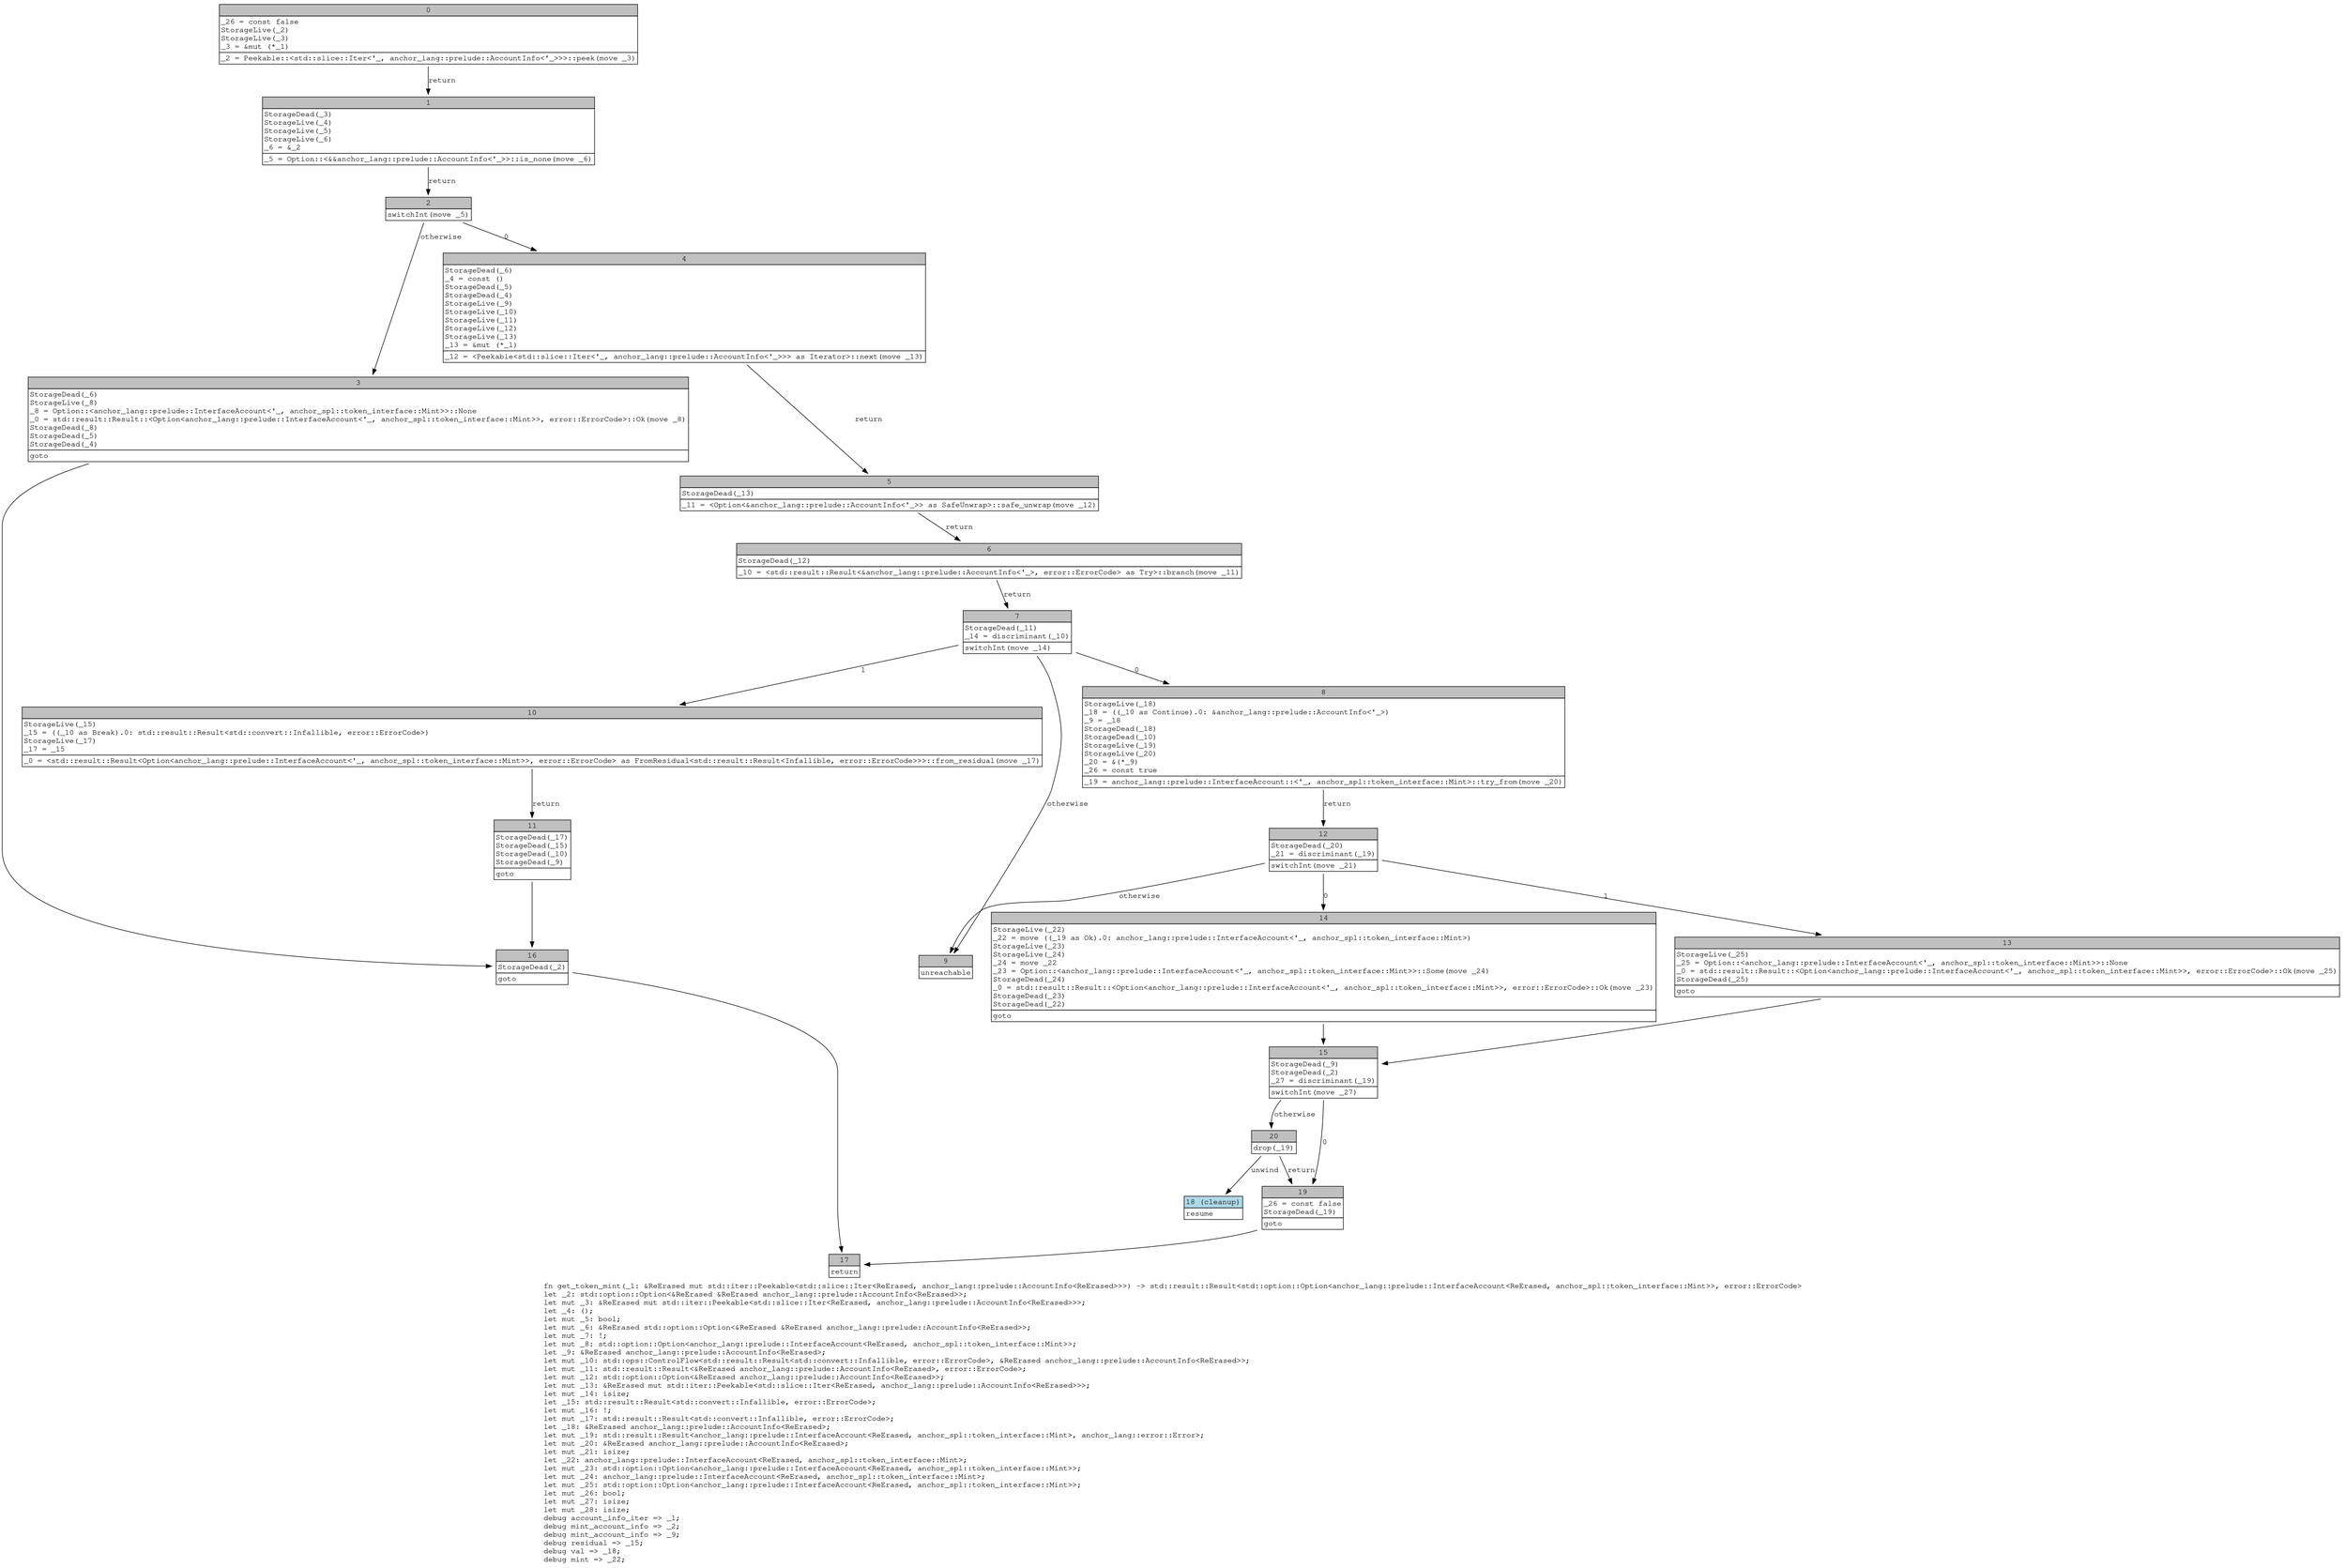 digraph Mir_0_1457 {
    graph [fontname="Courier, monospace"];
    node [fontname="Courier, monospace"];
    edge [fontname="Courier, monospace"];
    label=<fn get_token_mint(_1: &amp;ReErased mut std::iter::Peekable&lt;std::slice::Iter&lt;ReErased, anchor_lang::prelude::AccountInfo&lt;ReErased&gt;&gt;&gt;) -&gt; std::result::Result&lt;std::option::Option&lt;anchor_lang::prelude::InterfaceAccount&lt;ReErased, anchor_spl::token_interface::Mint&gt;&gt;, error::ErrorCode&gt;<br align="left"/>let _2: std::option::Option&lt;&amp;ReErased &amp;ReErased anchor_lang::prelude::AccountInfo&lt;ReErased&gt;&gt;;<br align="left"/>let mut _3: &amp;ReErased mut std::iter::Peekable&lt;std::slice::Iter&lt;ReErased, anchor_lang::prelude::AccountInfo&lt;ReErased&gt;&gt;&gt;;<br align="left"/>let _4: ();<br align="left"/>let mut _5: bool;<br align="left"/>let mut _6: &amp;ReErased std::option::Option&lt;&amp;ReErased &amp;ReErased anchor_lang::prelude::AccountInfo&lt;ReErased&gt;&gt;;<br align="left"/>let mut _7: !;<br align="left"/>let mut _8: std::option::Option&lt;anchor_lang::prelude::InterfaceAccount&lt;ReErased, anchor_spl::token_interface::Mint&gt;&gt;;<br align="left"/>let _9: &amp;ReErased anchor_lang::prelude::AccountInfo&lt;ReErased&gt;;<br align="left"/>let mut _10: std::ops::ControlFlow&lt;std::result::Result&lt;std::convert::Infallible, error::ErrorCode&gt;, &amp;ReErased anchor_lang::prelude::AccountInfo&lt;ReErased&gt;&gt;;<br align="left"/>let mut _11: std::result::Result&lt;&amp;ReErased anchor_lang::prelude::AccountInfo&lt;ReErased&gt;, error::ErrorCode&gt;;<br align="left"/>let mut _12: std::option::Option&lt;&amp;ReErased anchor_lang::prelude::AccountInfo&lt;ReErased&gt;&gt;;<br align="left"/>let mut _13: &amp;ReErased mut std::iter::Peekable&lt;std::slice::Iter&lt;ReErased, anchor_lang::prelude::AccountInfo&lt;ReErased&gt;&gt;&gt;;<br align="left"/>let mut _14: isize;<br align="left"/>let _15: std::result::Result&lt;std::convert::Infallible, error::ErrorCode&gt;;<br align="left"/>let mut _16: !;<br align="left"/>let mut _17: std::result::Result&lt;std::convert::Infallible, error::ErrorCode&gt;;<br align="left"/>let _18: &amp;ReErased anchor_lang::prelude::AccountInfo&lt;ReErased&gt;;<br align="left"/>let mut _19: std::result::Result&lt;anchor_lang::prelude::InterfaceAccount&lt;ReErased, anchor_spl::token_interface::Mint&gt;, anchor_lang::error::Error&gt;;<br align="left"/>let mut _20: &amp;ReErased anchor_lang::prelude::AccountInfo&lt;ReErased&gt;;<br align="left"/>let mut _21: isize;<br align="left"/>let _22: anchor_lang::prelude::InterfaceAccount&lt;ReErased, anchor_spl::token_interface::Mint&gt;;<br align="left"/>let mut _23: std::option::Option&lt;anchor_lang::prelude::InterfaceAccount&lt;ReErased, anchor_spl::token_interface::Mint&gt;&gt;;<br align="left"/>let mut _24: anchor_lang::prelude::InterfaceAccount&lt;ReErased, anchor_spl::token_interface::Mint&gt;;<br align="left"/>let mut _25: std::option::Option&lt;anchor_lang::prelude::InterfaceAccount&lt;ReErased, anchor_spl::token_interface::Mint&gt;&gt;;<br align="left"/>let mut _26: bool;<br align="left"/>let mut _27: isize;<br align="left"/>let mut _28: isize;<br align="left"/>debug account_info_iter =&gt; _1;<br align="left"/>debug mint_account_info =&gt; _2;<br align="left"/>debug mint_account_info =&gt; _9;<br align="left"/>debug residual =&gt; _15;<br align="left"/>debug val =&gt; _18;<br align="left"/>debug mint =&gt; _22;<br align="left"/>>;
    bb0__0_1457 [shape="none", label=<<table border="0" cellborder="1" cellspacing="0"><tr><td bgcolor="gray" align="center" colspan="1">0</td></tr><tr><td align="left" balign="left">_26 = const false<br/>StorageLive(_2)<br/>StorageLive(_3)<br/>_3 = &amp;mut (*_1)<br/></td></tr><tr><td align="left">_2 = Peekable::&lt;std::slice::Iter&lt;'_, anchor_lang::prelude::AccountInfo&lt;'_&gt;&gt;&gt;::peek(move _3)</td></tr></table>>];
    bb1__0_1457 [shape="none", label=<<table border="0" cellborder="1" cellspacing="0"><tr><td bgcolor="gray" align="center" colspan="1">1</td></tr><tr><td align="left" balign="left">StorageDead(_3)<br/>StorageLive(_4)<br/>StorageLive(_5)<br/>StorageLive(_6)<br/>_6 = &amp;_2<br/></td></tr><tr><td align="left">_5 = Option::&lt;&amp;&amp;anchor_lang::prelude::AccountInfo&lt;'_&gt;&gt;::is_none(move _6)</td></tr></table>>];
    bb2__0_1457 [shape="none", label=<<table border="0" cellborder="1" cellspacing="0"><tr><td bgcolor="gray" align="center" colspan="1">2</td></tr><tr><td align="left">switchInt(move _5)</td></tr></table>>];
    bb3__0_1457 [shape="none", label=<<table border="0" cellborder="1" cellspacing="0"><tr><td bgcolor="gray" align="center" colspan="1">3</td></tr><tr><td align="left" balign="left">StorageDead(_6)<br/>StorageLive(_8)<br/>_8 = Option::&lt;anchor_lang::prelude::InterfaceAccount&lt;'_, anchor_spl::token_interface::Mint&gt;&gt;::None<br/>_0 = std::result::Result::&lt;Option&lt;anchor_lang::prelude::InterfaceAccount&lt;'_, anchor_spl::token_interface::Mint&gt;&gt;, error::ErrorCode&gt;::Ok(move _8)<br/>StorageDead(_8)<br/>StorageDead(_5)<br/>StorageDead(_4)<br/></td></tr><tr><td align="left">goto</td></tr></table>>];
    bb4__0_1457 [shape="none", label=<<table border="0" cellborder="1" cellspacing="0"><tr><td bgcolor="gray" align="center" colspan="1">4</td></tr><tr><td align="left" balign="left">StorageDead(_6)<br/>_4 = const ()<br/>StorageDead(_5)<br/>StorageDead(_4)<br/>StorageLive(_9)<br/>StorageLive(_10)<br/>StorageLive(_11)<br/>StorageLive(_12)<br/>StorageLive(_13)<br/>_13 = &amp;mut (*_1)<br/></td></tr><tr><td align="left">_12 = &lt;Peekable&lt;std::slice::Iter&lt;'_, anchor_lang::prelude::AccountInfo&lt;'_&gt;&gt;&gt; as Iterator&gt;::next(move _13)</td></tr></table>>];
    bb5__0_1457 [shape="none", label=<<table border="0" cellborder="1" cellspacing="0"><tr><td bgcolor="gray" align="center" colspan="1">5</td></tr><tr><td align="left" balign="left">StorageDead(_13)<br/></td></tr><tr><td align="left">_11 = &lt;Option&lt;&amp;anchor_lang::prelude::AccountInfo&lt;'_&gt;&gt; as SafeUnwrap&gt;::safe_unwrap(move _12)</td></tr></table>>];
    bb6__0_1457 [shape="none", label=<<table border="0" cellborder="1" cellspacing="0"><tr><td bgcolor="gray" align="center" colspan="1">6</td></tr><tr><td align="left" balign="left">StorageDead(_12)<br/></td></tr><tr><td align="left">_10 = &lt;std::result::Result&lt;&amp;anchor_lang::prelude::AccountInfo&lt;'_&gt;, error::ErrorCode&gt; as Try&gt;::branch(move _11)</td></tr></table>>];
    bb7__0_1457 [shape="none", label=<<table border="0" cellborder="1" cellspacing="0"><tr><td bgcolor="gray" align="center" colspan="1">7</td></tr><tr><td align="left" balign="left">StorageDead(_11)<br/>_14 = discriminant(_10)<br/></td></tr><tr><td align="left">switchInt(move _14)</td></tr></table>>];
    bb8__0_1457 [shape="none", label=<<table border="0" cellborder="1" cellspacing="0"><tr><td bgcolor="gray" align="center" colspan="1">8</td></tr><tr><td align="left" balign="left">StorageLive(_18)<br/>_18 = ((_10 as Continue).0: &amp;anchor_lang::prelude::AccountInfo&lt;'_&gt;)<br/>_9 = _18<br/>StorageDead(_18)<br/>StorageDead(_10)<br/>StorageLive(_19)<br/>StorageLive(_20)<br/>_20 = &amp;(*_9)<br/>_26 = const true<br/></td></tr><tr><td align="left">_19 = anchor_lang::prelude::InterfaceAccount::&lt;'_, anchor_spl::token_interface::Mint&gt;::try_from(move _20)</td></tr></table>>];
    bb9__0_1457 [shape="none", label=<<table border="0" cellborder="1" cellspacing="0"><tr><td bgcolor="gray" align="center" colspan="1">9</td></tr><tr><td align="left">unreachable</td></tr></table>>];
    bb10__0_1457 [shape="none", label=<<table border="0" cellborder="1" cellspacing="0"><tr><td bgcolor="gray" align="center" colspan="1">10</td></tr><tr><td align="left" balign="left">StorageLive(_15)<br/>_15 = ((_10 as Break).0: std::result::Result&lt;std::convert::Infallible, error::ErrorCode&gt;)<br/>StorageLive(_17)<br/>_17 = _15<br/></td></tr><tr><td align="left">_0 = &lt;std::result::Result&lt;Option&lt;anchor_lang::prelude::InterfaceAccount&lt;'_, anchor_spl::token_interface::Mint&gt;&gt;, error::ErrorCode&gt; as FromResidual&lt;std::result::Result&lt;Infallible, error::ErrorCode&gt;&gt;&gt;::from_residual(move _17)</td></tr></table>>];
    bb11__0_1457 [shape="none", label=<<table border="0" cellborder="1" cellspacing="0"><tr><td bgcolor="gray" align="center" colspan="1">11</td></tr><tr><td align="left" balign="left">StorageDead(_17)<br/>StorageDead(_15)<br/>StorageDead(_10)<br/>StorageDead(_9)<br/></td></tr><tr><td align="left">goto</td></tr></table>>];
    bb12__0_1457 [shape="none", label=<<table border="0" cellborder="1" cellspacing="0"><tr><td bgcolor="gray" align="center" colspan="1">12</td></tr><tr><td align="left" balign="left">StorageDead(_20)<br/>_21 = discriminant(_19)<br/></td></tr><tr><td align="left">switchInt(move _21)</td></tr></table>>];
    bb13__0_1457 [shape="none", label=<<table border="0" cellborder="1" cellspacing="0"><tr><td bgcolor="gray" align="center" colspan="1">13</td></tr><tr><td align="left" balign="left">StorageLive(_25)<br/>_25 = Option::&lt;anchor_lang::prelude::InterfaceAccount&lt;'_, anchor_spl::token_interface::Mint&gt;&gt;::None<br/>_0 = std::result::Result::&lt;Option&lt;anchor_lang::prelude::InterfaceAccount&lt;'_, anchor_spl::token_interface::Mint&gt;&gt;, error::ErrorCode&gt;::Ok(move _25)<br/>StorageDead(_25)<br/></td></tr><tr><td align="left">goto</td></tr></table>>];
    bb14__0_1457 [shape="none", label=<<table border="0" cellborder="1" cellspacing="0"><tr><td bgcolor="gray" align="center" colspan="1">14</td></tr><tr><td align="left" balign="left">StorageLive(_22)<br/>_22 = move ((_19 as Ok).0: anchor_lang::prelude::InterfaceAccount&lt;'_, anchor_spl::token_interface::Mint&gt;)<br/>StorageLive(_23)<br/>StorageLive(_24)<br/>_24 = move _22<br/>_23 = Option::&lt;anchor_lang::prelude::InterfaceAccount&lt;'_, anchor_spl::token_interface::Mint&gt;&gt;::Some(move _24)<br/>StorageDead(_24)<br/>_0 = std::result::Result::&lt;Option&lt;anchor_lang::prelude::InterfaceAccount&lt;'_, anchor_spl::token_interface::Mint&gt;&gt;, error::ErrorCode&gt;::Ok(move _23)<br/>StorageDead(_23)<br/>StorageDead(_22)<br/></td></tr><tr><td align="left">goto</td></tr></table>>];
    bb15__0_1457 [shape="none", label=<<table border="0" cellborder="1" cellspacing="0"><tr><td bgcolor="gray" align="center" colspan="1">15</td></tr><tr><td align="left" balign="left">StorageDead(_9)<br/>StorageDead(_2)<br/>_27 = discriminant(_19)<br/></td></tr><tr><td align="left">switchInt(move _27)</td></tr></table>>];
    bb16__0_1457 [shape="none", label=<<table border="0" cellborder="1" cellspacing="0"><tr><td bgcolor="gray" align="center" colspan="1">16</td></tr><tr><td align="left" balign="left">StorageDead(_2)<br/></td></tr><tr><td align="left">goto</td></tr></table>>];
    bb17__0_1457 [shape="none", label=<<table border="0" cellborder="1" cellspacing="0"><tr><td bgcolor="gray" align="center" colspan="1">17</td></tr><tr><td align="left">return</td></tr></table>>];
    bb18__0_1457 [shape="none", label=<<table border="0" cellborder="1" cellspacing="0"><tr><td bgcolor="lightblue" align="center" colspan="1">18 (cleanup)</td></tr><tr><td align="left">resume</td></tr></table>>];
    bb19__0_1457 [shape="none", label=<<table border="0" cellborder="1" cellspacing="0"><tr><td bgcolor="gray" align="center" colspan="1">19</td></tr><tr><td align="left" balign="left">_26 = const false<br/>StorageDead(_19)<br/></td></tr><tr><td align="left">goto</td></tr></table>>];
    bb20__0_1457 [shape="none", label=<<table border="0" cellborder="1" cellspacing="0"><tr><td bgcolor="gray" align="center" colspan="1">20</td></tr><tr><td align="left">drop(_19)</td></tr></table>>];
    bb0__0_1457 -> bb1__0_1457 [label="return"];
    bb1__0_1457 -> bb2__0_1457 [label="return"];
    bb2__0_1457 -> bb4__0_1457 [label="0"];
    bb2__0_1457 -> bb3__0_1457 [label="otherwise"];
    bb3__0_1457 -> bb16__0_1457 [label=""];
    bb4__0_1457 -> bb5__0_1457 [label="return"];
    bb5__0_1457 -> bb6__0_1457 [label="return"];
    bb6__0_1457 -> bb7__0_1457 [label="return"];
    bb7__0_1457 -> bb8__0_1457 [label="0"];
    bb7__0_1457 -> bb10__0_1457 [label="1"];
    bb7__0_1457 -> bb9__0_1457 [label="otherwise"];
    bb8__0_1457 -> bb12__0_1457 [label="return"];
    bb10__0_1457 -> bb11__0_1457 [label="return"];
    bb11__0_1457 -> bb16__0_1457 [label=""];
    bb12__0_1457 -> bb14__0_1457 [label="0"];
    bb12__0_1457 -> bb13__0_1457 [label="1"];
    bb12__0_1457 -> bb9__0_1457 [label="otherwise"];
    bb13__0_1457 -> bb15__0_1457 [label=""];
    bb14__0_1457 -> bb15__0_1457 [label=""];
    bb15__0_1457 -> bb19__0_1457 [label="0"];
    bb15__0_1457 -> bb20__0_1457 [label="otherwise"];
    bb16__0_1457 -> bb17__0_1457 [label=""];
    bb19__0_1457 -> bb17__0_1457 [label=""];
    bb20__0_1457 -> bb19__0_1457 [label="return"];
    bb20__0_1457 -> bb18__0_1457 [label="unwind"];
}
